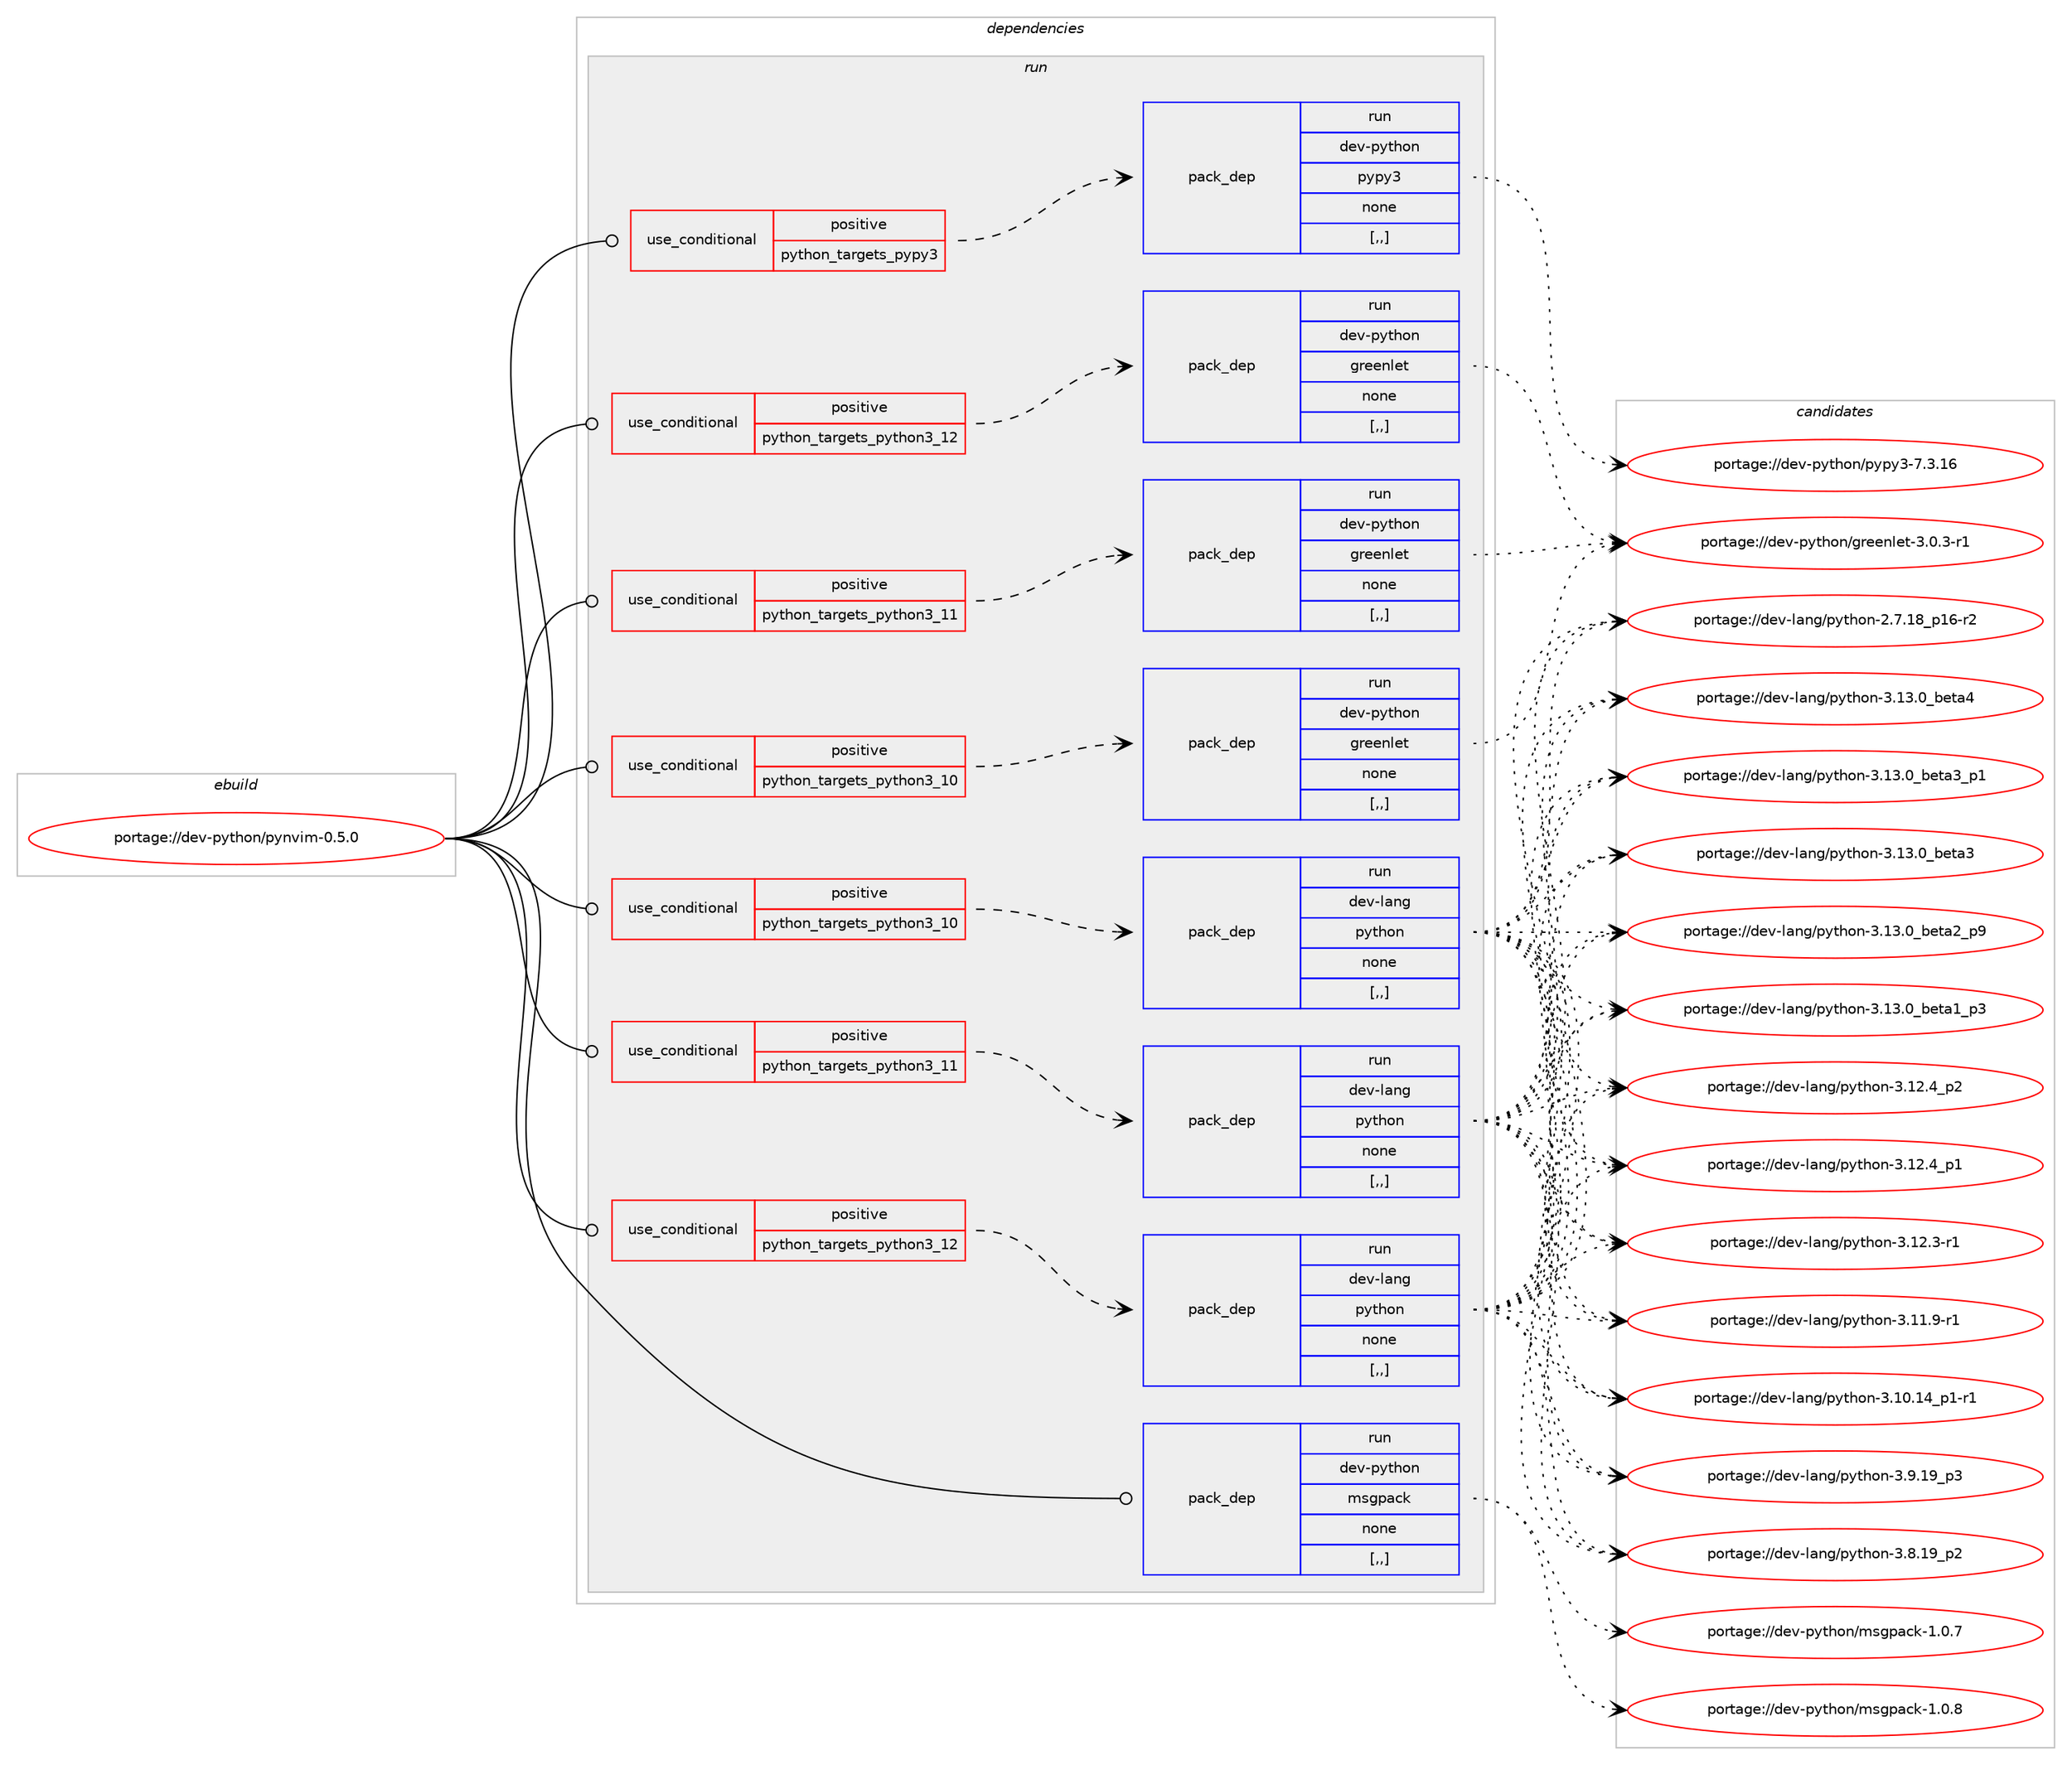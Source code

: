 digraph prolog {

# *************
# Graph options
# *************

newrank=true;
concentrate=true;
compound=true;
graph [rankdir=LR,fontname=Helvetica,fontsize=10,ranksep=1.5];#, ranksep=2.5, nodesep=0.2];
edge  [arrowhead=vee];
node  [fontname=Helvetica,fontsize=10];

# **********
# The ebuild
# **********

subgraph cluster_leftcol {
color=gray;
label=<<i>ebuild</i>>;
id [label="portage://dev-python/pynvim-0.5.0", color=red, width=4, href="../dev-python/pynvim-0.5.0.svg"];
}

# ****************
# The dependencies
# ****************

subgraph cluster_midcol {
color=gray;
label=<<i>dependencies</i>>;
subgraph cluster_compile {
fillcolor="#eeeeee";
style=filled;
label=<<i>compile</i>>;
}
subgraph cluster_compileandrun {
fillcolor="#eeeeee";
style=filled;
label=<<i>compile and run</i>>;
}
subgraph cluster_run {
fillcolor="#eeeeee";
style=filled;
label=<<i>run</i>>;
subgraph cond37297 {
dependency157614 [label=<<TABLE BORDER="0" CELLBORDER="1" CELLSPACING="0" CELLPADDING="4"><TR><TD ROWSPAN="3" CELLPADDING="10">use_conditional</TD></TR><TR><TD>positive</TD></TR><TR><TD>python_targets_pypy3</TD></TR></TABLE>>, shape=none, color=red];
subgraph pack119060 {
dependency157615 [label=<<TABLE BORDER="0" CELLBORDER="1" CELLSPACING="0" CELLPADDING="4" WIDTH="220"><TR><TD ROWSPAN="6" CELLPADDING="30">pack_dep</TD></TR><TR><TD WIDTH="110">run</TD></TR><TR><TD>dev-python</TD></TR><TR><TD>pypy3</TD></TR><TR><TD>none</TD></TR><TR><TD>[,,]</TD></TR></TABLE>>, shape=none, color=blue];
}
dependency157614:e -> dependency157615:w [weight=20,style="dashed",arrowhead="vee"];
}
id:e -> dependency157614:w [weight=20,style="solid",arrowhead="odot"];
subgraph cond37298 {
dependency157616 [label=<<TABLE BORDER="0" CELLBORDER="1" CELLSPACING="0" CELLPADDING="4"><TR><TD ROWSPAN="3" CELLPADDING="10">use_conditional</TD></TR><TR><TD>positive</TD></TR><TR><TD>python_targets_python3_10</TD></TR></TABLE>>, shape=none, color=red];
subgraph pack119061 {
dependency157617 [label=<<TABLE BORDER="0" CELLBORDER="1" CELLSPACING="0" CELLPADDING="4" WIDTH="220"><TR><TD ROWSPAN="6" CELLPADDING="30">pack_dep</TD></TR><TR><TD WIDTH="110">run</TD></TR><TR><TD>dev-lang</TD></TR><TR><TD>python</TD></TR><TR><TD>none</TD></TR><TR><TD>[,,]</TD></TR></TABLE>>, shape=none, color=blue];
}
dependency157616:e -> dependency157617:w [weight=20,style="dashed",arrowhead="vee"];
}
id:e -> dependency157616:w [weight=20,style="solid",arrowhead="odot"];
subgraph cond37299 {
dependency157618 [label=<<TABLE BORDER="0" CELLBORDER="1" CELLSPACING="0" CELLPADDING="4"><TR><TD ROWSPAN="3" CELLPADDING="10">use_conditional</TD></TR><TR><TD>positive</TD></TR><TR><TD>python_targets_python3_10</TD></TR></TABLE>>, shape=none, color=red];
subgraph pack119062 {
dependency157619 [label=<<TABLE BORDER="0" CELLBORDER="1" CELLSPACING="0" CELLPADDING="4" WIDTH="220"><TR><TD ROWSPAN="6" CELLPADDING="30">pack_dep</TD></TR><TR><TD WIDTH="110">run</TD></TR><TR><TD>dev-python</TD></TR><TR><TD>greenlet</TD></TR><TR><TD>none</TD></TR><TR><TD>[,,]</TD></TR></TABLE>>, shape=none, color=blue];
}
dependency157618:e -> dependency157619:w [weight=20,style="dashed",arrowhead="vee"];
}
id:e -> dependency157618:w [weight=20,style="solid",arrowhead="odot"];
subgraph cond37300 {
dependency157620 [label=<<TABLE BORDER="0" CELLBORDER="1" CELLSPACING="0" CELLPADDING="4"><TR><TD ROWSPAN="3" CELLPADDING="10">use_conditional</TD></TR><TR><TD>positive</TD></TR><TR><TD>python_targets_python3_11</TD></TR></TABLE>>, shape=none, color=red];
subgraph pack119063 {
dependency157621 [label=<<TABLE BORDER="0" CELLBORDER="1" CELLSPACING="0" CELLPADDING="4" WIDTH="220"><TR><TD ROWSPAN="6" CELLPADDING="30">pack_dep</TD></TR><TR><TD WIDTH="110">run</TD></TR><TR><TD>dev-lang</TD></TR><TR><TD>python</TD></TR><TR><TD>none</TD></TR><TR><TD>[,,]</TD></TR></TABLE>>, shape=none, color=blue];
}
dependency157620:e -> dependency157621:w [weight=20,style="dashed",arrowhead="vee"];
}
id:e -> dependency157620:w [weight=20,style="solid",arrowhead="odot"];
subgraph cond37301 {
dependency157622 [label=<<TABLE BORDER="0" CELLBORDER="1" CELLSPACING="0" CELLPADDING="4"><TR><TD ROWSPAN="3" CELLPADDING="10">use_conditional</TD></TR><TR><TD>positive</TD></TR><TR><TD>python_targets_python3_11</TD></TR></TABLE>>, shape=none, color=red];
subgraph pack119064 {
dependency157623 [label=<<TABLE BORDER="0" CELLBORDER="1" CELLSPACING="0" CELLPADDING="4" WIDTH="220"><TR><TD ROWSPAN="6" CELLPADDING="30">pack_dep</TD></TR><TR><TD WIDTH="110">run</TD></TR><TR><TD>dev-python</TD></TR><TR><TD>greenlet</TD></TR><TR><TD>none</TD></TR><TR><TD>[,,]</TD></TR></TABLE>>, shape=none, color=blue];
}
dependency157622:e -> dependency157623:w [weight=20,style="dashed",arrowhead="vee"];
}
id:e -> dependency157622:w [weight=20,style="solid",arrowhead="odot"];
subgraph cond37302 {
dependency157624 [label=<<TABLE BORDER="0" CELLBORDER="1" CELLSPACING="0" CELLPADDING="4"><TR><TD ROWSPAN="3" CELLPADDING="10">use_conditional</TD></TR><TR><TD>positive</TD></TR><TR><TD>python_targets_python3_12</TD></TR></TABLE>>, shape=none, color=red];
subgraph pack119065 {
dependency157625 [label=<<TABLE BORDER="0" CELLBORDER="1" CELLSPACING="0" CELLPADDING="4" WIDTH="220"><TR><TD ROWSPAN="6" CELLPADDING="30">pack_dep</TD></TR><TR><TD WIDTH="110">run</TD></TR><TR><TD>dev-lang</TD></TR><TR><TD>python</TD></TR><TR><TD>none</TD></TR><TR><TD>[,,]</TD></TR></TABLE>>, shape=none, color=blue];
}
dependency157624:e -> dependency157625:w [weight=20,style="dashed",arrowhead="vee"];
}
id:e -> dependency157624:w [weight=20,style="solid",arrowhead="odot"];
subgraph cond37303 {
dependency157626 [label=<<TABLE BORDER="0" CELLBORDER="1" CELLSPACING="0" CELLPADDING="4"><TR><TD ROWSPAN="3" CELLPADDING="10">use_conditional</TD></TR><TR><TD>positive</TD></TR><TR><TD>python_targets_python3_12</TD></TR></TABLE>>, shape=none, color=red];
subgraph pack119066 {
dependency157627 [label=<<TABLE BORDER="0" CELLBORDER="1" CELLSPACING="0" CELLPADDING="4" WIDTH="220"><TR><TD ROWSPAN="6" CELLPADDING="30">pack_dep</TD></TR><TR><TD WIDTH="110">run</TD></TR><TR><TD>dev-python</TD></TR><TR><TD>greenlet</TD></TR><TR><TD>none</TD></TR><TR><TD>[,,]</TD></TR></TABLE>>, shape=none, color=blue];
}
dependency157626:e -> dependency157627:w [weight=20,style="dashed",arrowhead="vee"];
}
id:e -> dependency157626:w [weight=20,style="solid",arrowhead="odot"];
subgraph pack119067 {
dependency157628 [label=<<TABLE BORDER="0" CELLBORDER="1" CELLSPACING="0" CELLPADDING="4" WIDTH="220"><TR><TD ROWSPAN="6" CELLPADDING="30">pack_dep</TD></TR><TR><TD WIDTH="110">run</TD></TR><TR><TD>dev-python</TD></TR><TR><TD>msgpack</TD></TR><TR><TD>none</TD></TR><TR><TD>[,,]</TD></TR></TABLE>>, shape=none, color=blue];
}
id:e -> dependency157628:w [weight=20,style="solid",arrowhead="odot"];
}
}

# **************
# The candidates
# **************

subgraph cluster_choices {
rank=same;
color=gray;
label=<<i>candidates</i>>;

subgraph choice119060 {
color=black;
nodesep=1;
choice10010111845112121116104111110471121211121215145554651464954 [label="portage://dev-python/pypy3-7.3.16", color=red, width=4,href="../dev-python/pypy3-7.3.16.svg"];
dependency157615:e -> choice10010111845112121116104111110471121211121215145554651464954:w [style=dotted,weight="100"];
}
subgraph choice119061 {
color=black;
nodesep=1;
choice1001011184510897110103471121211161041111104551464951464895981011169752 [label="portage://dev-lang/python-3.13.0_beta4", color=red, width=4,href="../dev-lang/python-3.13.0_beta4.svg"];
choice10010111845108971101034711212111610411111045514649514648959810111697519511249 [label="portage://dev-lang/python-3.13.0_beta3_p1", color=red, width=4,href="../dev-lang/python-3.13.0_beta3_p1.svg"];
choice1001011184510897110103471121211161041111104551464951464895981011169751 [label="portage://dev-lang/python-3.13.0_beta3", color=red, width=4,href="../dev-lang/python-3.13.0_beta3.svg"];
choice10010111845108971101034711212111610411111045514649514648959810111697509511257 [label="portage://dev-lang/python-3.13.0_beta2_p9", color=red, width=4,href="../dev-lang/python-3.13.0_beta2_p9.svg"];
choice10010111845108971101034711212111610411111045514649514648959810111697499511251 [label="portage://dev-lang/python-3.13.0_beta1_p3", color=red, width=4,href="../dev-lang/python-3.13.0_beta1_p3.svg"];
choice100101118451089711010347112121116104111110455146495046529511250 [label="portage://dev-lang/python-3.12.4_p2", color=red, width=4,href="../dev-lang/python-3.12.4_p2.svg"];
choice100101118451089711010347112121116104111110455146495046529511249 [label="portage://dev-lang/python-3.12.4_p1", color=red, width=4,href="../dev-lang/python-3.12.4_p1.svg"];
choice100101118451089711010347112121116104111110455146495046514511449 [label="portage://dev-lang/python-3.12.3-r1", color=red, width=4,href="../dev-lang/python-3.12.3-r1.svg"];
choice100101118451089711010347112121116104111110455146494946574511449 [label="portage://dev-lang/python-3.11.9-r1", color=red, width=4,href="../dev-lang/python-3.11.9-r1.svg"];
choice100101118451089711010347112121116104111110455146494846495295112494511449 [label="portage://dev-lang/python-3.10.14_p1-r1", color=red, width=4,href="../dev-lang/python-3.10.14_p1-r1.svg"];
choice100101118451089711010347112121116104111110455146574649579511251 [label="portage://dev-lang/python-3.9.19_p3", color=red, width=4,href="../dev-lang/python-3.9.19_p3.svg"];
choice100101118451089711010347112121116104111110455146564649579511250 [label="portage://dev-lang/python-3.8.19_p2", color=red, width=4,href="../dev-lang/python-3.8.19_p2.svg"];
choice100101118451089711010347112121116104111110455046554649569511249544511450 [label="portage://dev-lang/python-2.7.18_p16-r2", color=red, width=4,href="../dev-lang/python-2.7.18_p16-r2.svg"];
dependency157617:e -> choice1001011184510897110103471121211161041111104551464951464895981011169752:w [style=dotted,weight="100"];
dependency157617:e -> choice10010111845108971101034711212111610411111045514649514648959810111697519511249:w [style=dotted,weight="100"];
dependency157617:e -> choice1001011184510897110103471121211161041111104551464951464895981011169751:w [style=dotted,weight="100"];
dependency157617:e -> choice10010111845108971101034711212111610411111045514649514648959810111697509511257:w [style=dotted,weight="100"];
dependency157617:e -> choice10010111845108971101034711212111610411111045514649514648959810111697499511251:w [style=dotted,weight="100"];
dependency157617:e -> choice100101118451089711010347112121116104111110455146495046529511250:w [style=dotted,weight="100"];
dependency157617:e -> choice100101118451089711010347112121116104111110455146495046529511249:w [style=dotted,weight="100"];
dependency157617:e -> choice100101118451089711010347112121116104111110455146495046514511449:w [style=dotted,weight="100"];
dependency157617:e -> choice100101118451089711010347112121116104111110455146494946574511449:w [style=dotted,weight="100"];
dependency157617:e -> choice100101118451089711010347112121116104111110455146494846495295112494511449:w [style=dotted,weight="100"];
dependency157617:e -> choice100101118451089711010347112121116104111110455146574649579511251:w [style=dotted,weight="100"];
dependency157617:e -> choice100101118451089711010347112121116104111110455146564649579511250:w [style=dotted,weight="100"];
dependency157617:e -> choice100101118451089711010347112121116104111110455046554649569511249544511450:w [style=dotted,weight="100"];
}
subgraph choice119062 {
color=black;
nodesep=1;
choice10010111845112121116104111110471031141011011101081011164551464846514511449 [label="portage://dev-python/greenlet-3.0.3-r1", color=red, width=4,href="../dev-python/greenlet-3.0.3-r1.svg"];
dependency157619:e -> choice10010111845112121116104111110471031141011011101081011164551464846514511449:w [style=dotted,weight="100"];
}
subgraph choice119063 {
color=black;
nodesep=1;
choice1001011184510897110103471121211161041111104551464951464895981011169752 [label="portage://dev-lang/python-3.13.0_beta4", color=red, width=4,href="../dev-lang/python-3.13.0_beta4.svg"];
choice10010111845108971101034711212111610411111045514649514648959810111697519511249 [label="portage://dev-lang/python-3.13.0_beta3_p1", color=red, width=4,href="../dev-lang/python-3.13.0_beta3_p1.svg"];
choice1001011184510897110103471121211161041111104551464951464895981011169751 [label="portage://dev-lang/python-3.13.0_beta3", color=red, width=4,href="../dev-lang/python-3.13.0_beta3.svg"];
choice10010111845108971101034711212111610411111045514649514648959810111697509511257 [label="portage://dev-lang/python-3.13.0_beta2_p9", color=red, width=4,href="../dev-lang/python-3.13.0_beta2_p9.svg"];
choice10010111845108971101034711212111610411111045514649514648959810111697499511251 [label="portage://dev-lang/python-3.13.0_beta1_p3", color=red, width=4,href="../dev-lang/python-3.13.0_beta1_p3.svg"];
choice100101118451089711010347112121116104111110455146495046529511250 [label="portage://dev-lang/python-3.12.4_p2", color=red, width=4,href="../dev-lang/python-3.12.4_p2.svg"];
choice100101118451089711010347112121116104111110455146495046529511249 [label="portage://dev-lang/python-3.12.4_p1", color=red, width=4,href="../dev-lang/python-3.12.4_p1.svg"];
choice100101118451089711010347112121116104111110455146495046514511449 [label="portage://dev-lang/python-3.12.3-r1", color=red, width=4,href="../dev-lang/python-3.12.3-r1.svg"];
choice100101118451089711010347112121116104111110455146494946574511449 [label="portage://dev-lang/python-3.11.9-r1", color=red, width=4,href="../dev-lang/python-3.11.9-r1.svg"];
choice100101118451089711010347112121116104111110455146494846495295112494511449 [label="portage://dev-lang/python-3.10.14_p1-r1", color=red, width=4,href="../dev-lang/python-3.10.14_p1-r1.svg"];
choice100101118451089711010347112121116104111110455146574649579511251 [label="portage://dev-lang/python-3.9.19_p3", color=red, width=4,href="../dev-lang/python-3.9.19_p3.svg"];
choice100101118451089711010347112121116104111110455146564649579511250 [label="portage://dev-lang/python-3.8.19_p2", color=red, width=4,href="../dev-lang/python-3.8.19_p2.svg"];
choice100101118451089711010347112121116104111110455046554649569511249544511450 [label="portage://dev-lang/python-2.7.18_p16-r2", color=red, width=4,href="../dev-lang/python-2.7.18_p16-r2.svg"];
dependency157621:e -> choice1001011184510897110103471121211161041111104551464951464895981011169752:w [style=dotted,weight="100"];
dependency157621:e -> choice10010111845108971101034711212111610411111045514649514648959810111697519511249:w [style=dotted,weight="100"];
dependency157621:e -> choice1001011184510897110103471121211161041111104551464951464895981011169751:w [style=dotted,weight="100"];
dependency157621:e -> choice10010111845108971101034711212111610411111045514649514648959810111697509511257:w [style=dotted,weight="100"];
dependency157621:e -> choice10010111845108971101034711212111610411111045514649514648959810111697499511251:w [style=dotted,weight="100"];
dependency157621:e -> choice100101118451089711010347112121116104111110455146495046529511250:w [style=dotted,weight="100"];
dependency157621:e -> choice100101118451089711010347112121116104111110455146495046529511249:w [style=dotted,weight="100"];
dependency157621:e -> choice100101118451089711010347112121116104111110455146495046514511449:w [style=dotted,weight="100"];
dependency157621:e -> choice100101118451089711010347112121116104111110455146494946574511449:w [style=dotted,weight="100"];
dependency157621:e -> choice100101118451089711010347112121116104111110455146494846495295112494511449:w [style=dotted,weight="100"];
dependency157621:e -> choice100101118451089711010347112121116104111110455146574649579511251:w [style=dotted,weight="100"];
dependency157621:e -> choice100101118451089711010347112121116104111110455146564649579511250:w [style=dotted,weight="100"];
dependency157621:e -> choice100101118451089711010347112121116104111110455046554649569511249544511450:w [style=dotted,weight="100"];
}
subgraph choice119064 {
color=black;
nodesep=1;
choice10010111845112121116104111110471031141011011101081011164551464846514511449 [label="portage://dev-python/greenlet-3.0.3-r1", color=red, width=4,href="../dev-python/greenlet-3.0.3-r1.svg"];
dependency157623:e -> choice10010111845112121116104111110471031141011011101081011164551464846514511449:w [style=dotted,weight="100"];
}
subgraph choice119065 {
color=black;
nodesep=1;
choice1001011184510897110103471121211161041111104551464951464895981011169752 [label="portage://dev-lang/python-3.13.0_beta4", color=red, width=4,href="../dev-lang/python-3.13.0_beta4.svg"];
choice10010111845108971101034711212111610411111045514649514648959810111697519511249 [label="portage://dev-lang/python-3.13.0_beta3_p1", color=red, width=4,href="../dev-lang/python-3.13.0_beta3_p1.svg"];
choice1001011184510897110103471121211161041111104551464951464895981011169751 [label="portage://dev-lang/python-3.13.0_beta3", color=red, width=4,href="../dev-lang/python-3.13.0_beta3.svg"];
choice10010111845108971101034711212111610411111045514649514648959810111697509511257 [label="portage://dev-lang/python-3.13.0_beta2_p9", color=red, width=4,href="../dev-lang/python-3.13.0_beta2_p9.svg"];
choice10010111845108971101034711212111610411111045514649514648959810111697499511251 [label="portage://dev-lang/python-3.13.0_beta1_p3", color=red, width=4,href="../dev-lang/python-3.13.0_beta1_p3.svg"];
choice100101118451089711010347112121116104111110455146495046529511250 [label="portage://dev-lang/python-3.12.4_p2", color=red, width=4,href="../dev-lang/python-3.12.4_p2.svg"];
choice100101118451089711010347112121116104111110455146495046529511249 [label="portage://dev-lang/python-3.12.4_p1", color=red, width=4,href="../dev-lang/python-3.12.4_p1.svg"];
choice100101118451089711010347112121116104111110455146495046514511449 [label="portage://dev-lang/python-3.12.3-r1", color=red, width=4,href="../dev-lang/python-3.12.3-r1.svg"];
choice100101118451089711010347112121116104111110455146494946574511449 [label="portage://dev-lang/python-3.11.9-r1", color=red, width=4,href="../dev-lang/python-3.11.9-r1.svg"];
choice100101118451089711010347112121116104111110455146494846495295112494511449 [label="portage://dev-lang/python-3.10.14_p1-r1", color=red, width=4,href="../dev-lang/python-3.10.14_p1-r1.svg"];
choice100101118451089711010347112121116104111110455146574649579511251 [label="portage://dev-lang/python-3.9.19_p3", color=red, width=4,href="../dev-lang/python-3.9.19_p3.svg"];
choice100101118451089711010347112121116104111110455146564649579511250 [label="portage://dev-lang/python-3.8.19_p2", color=red, width=4,href="../dev-lang/python-3.8.19_p2.svg"];
choice100101118451089711010347112121116104111110455046554649569511249544511450 [label="portage://dev-lang/python-2.7.18_p16-r2", color=red, width=4,href="../dev-lang/python-2.7.18_p16-r2.svg"];
dependency157625:e -> choice1001011184510897110103471121211161041111104551464951464895981011169752:w [style=dotted,weight="100"];
dependency157625:e -> choice10010111845108971101034711212111610411111045514649514648959810111697519511249:w [style=dotted,weight="100"];
dependency157625:e -> choice1001011184510897110103471121211161041111104551464951464895981011169751:w [style=dotted,weight="100"];
dependency157625:e -> choice10010111845108971101034711212111610411111045514649514648959810111697509511257:w [style=dotted,weight="100"];
dependency157625:e -> choice10010111845108971101034711212111610411111045514649514648959810111697499511251:w [style=dotted,weight="100"];
dependency157625:e -> choice100101118451089711010347112121116104111110455146495046529511250:w [style=dotted,weight="100"];
dependency157625:e -> choice100101118451089711010347112121116104111110455146495046529511249:w [style=dotted,weight="100"];
dependency157625:e -> choice100101118451089711010347112121116104111110455146495046514511449:w [style=dotted,weight="100"];
dependency157625:e -> choice100101118451089711010347112121116104111110455146494946574511449:w [style=dotted,weight="100"];
dependency157625:e -> choice100101118451089711010347112121116104111110455146494846495295112494511449:w [style=dotted,weight="100"];
dependency157625:e -> choice100101118451089711010347112121116104111110455146574649579511251:w [style=dotted,weight="100"];
dependency157625:e -> choice100101118451089711010347112121116104111110455146564649579511250:w [style=dotted,weight="100"];
dependency157625:e -> choice100101118451089711010347112121116104111110455046554649569511249544511450:w [style=dotted,weight="100"];
}
subgraph choice119066 {
color=black;
nodesep=1;
choice10010111845112121116104111110471031141011011101081011164551464846514511449 [label="portage://dev-python/greenlet-3.0.3-r1", color=red, width=4,href="../dev-python/greenlet-3.0.3-r1.svg"];
dependency157627:e -> choice10010111845112121116104111110471031141011011101081011164551464846514511449:w [style=dotted,weight="100"];
}
subgraph choice119067 {
color=black;
nodesep=1;
choice10010111845112121116104111110471091151031129799107454946484656 [label="portage://dev-python/msgpack-1.0.8", color=red, width=4,href="../dev-python/msgpack-1.0.8.svg"];
choice10010111845112121116104111110471091151031129799107454946484655 [label="portage://dev-python/msgpack-1.0.7", color=red, width=4,href="../dev-python/msgpack-1.0.7.svg"];
dependency157628:e -> choice10010111845112121116104111110471091151031129799107454946484656:w [style=dotted,weight="100"];
dependency157628:e -> choice10010111845112121116104111110471091151031129799107454946484655:w [style=dotted,weight="100"];
}
}

}
